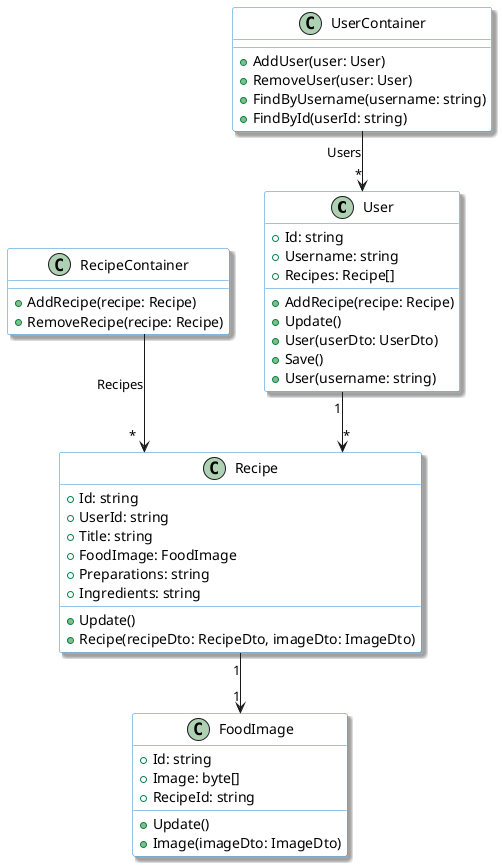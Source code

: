 @startuml
skinparam linetype ortho
skinparam shadowing true
skinparam handwritten false

skinparam class {
    BackgroundColor white
    BorderColor #2688d4
}

class User {
    + Id: string
    + Username: string
    + Recipes: Recipe[]
    
    + AddRecipe(recipe: Recipe)
    + Update()
    + User(userDto: UserDto)
    + Save()
    + User(username: string)
}

class UserContainer {
    + AddUser(user: User)
    + RemoveUser(user: User)
    + FindByUsername(username: string)
    + FindById(userId: string)
}

class Recipe {
    + Id: string
    + UserId: string
    + Title: string
    + FoodImage: FoodImage
    + Preparations: string
    + Ingredients: string
    
    + Update()
    + Recipe(recipeDto: RecipeDto, imageDto: ImageDto)
}

class RecipeContainer {
    + AddRecipe(recipe: Recipe)
    + RemoveRecipe(recipe: Recipe)
}

class FoodImage {
    + Id: string
    + Image: byte[]
    + RecipeId: string
    
    + Update()
    + Image(imageDto: ImageDto)
}
UserContainer --> "*" User : Users
RecipeContainer --> "*" Recipe : Recipes
User "1" --> "*" Recipe
Recipe "1" --> "1" FoodImage
@enduml